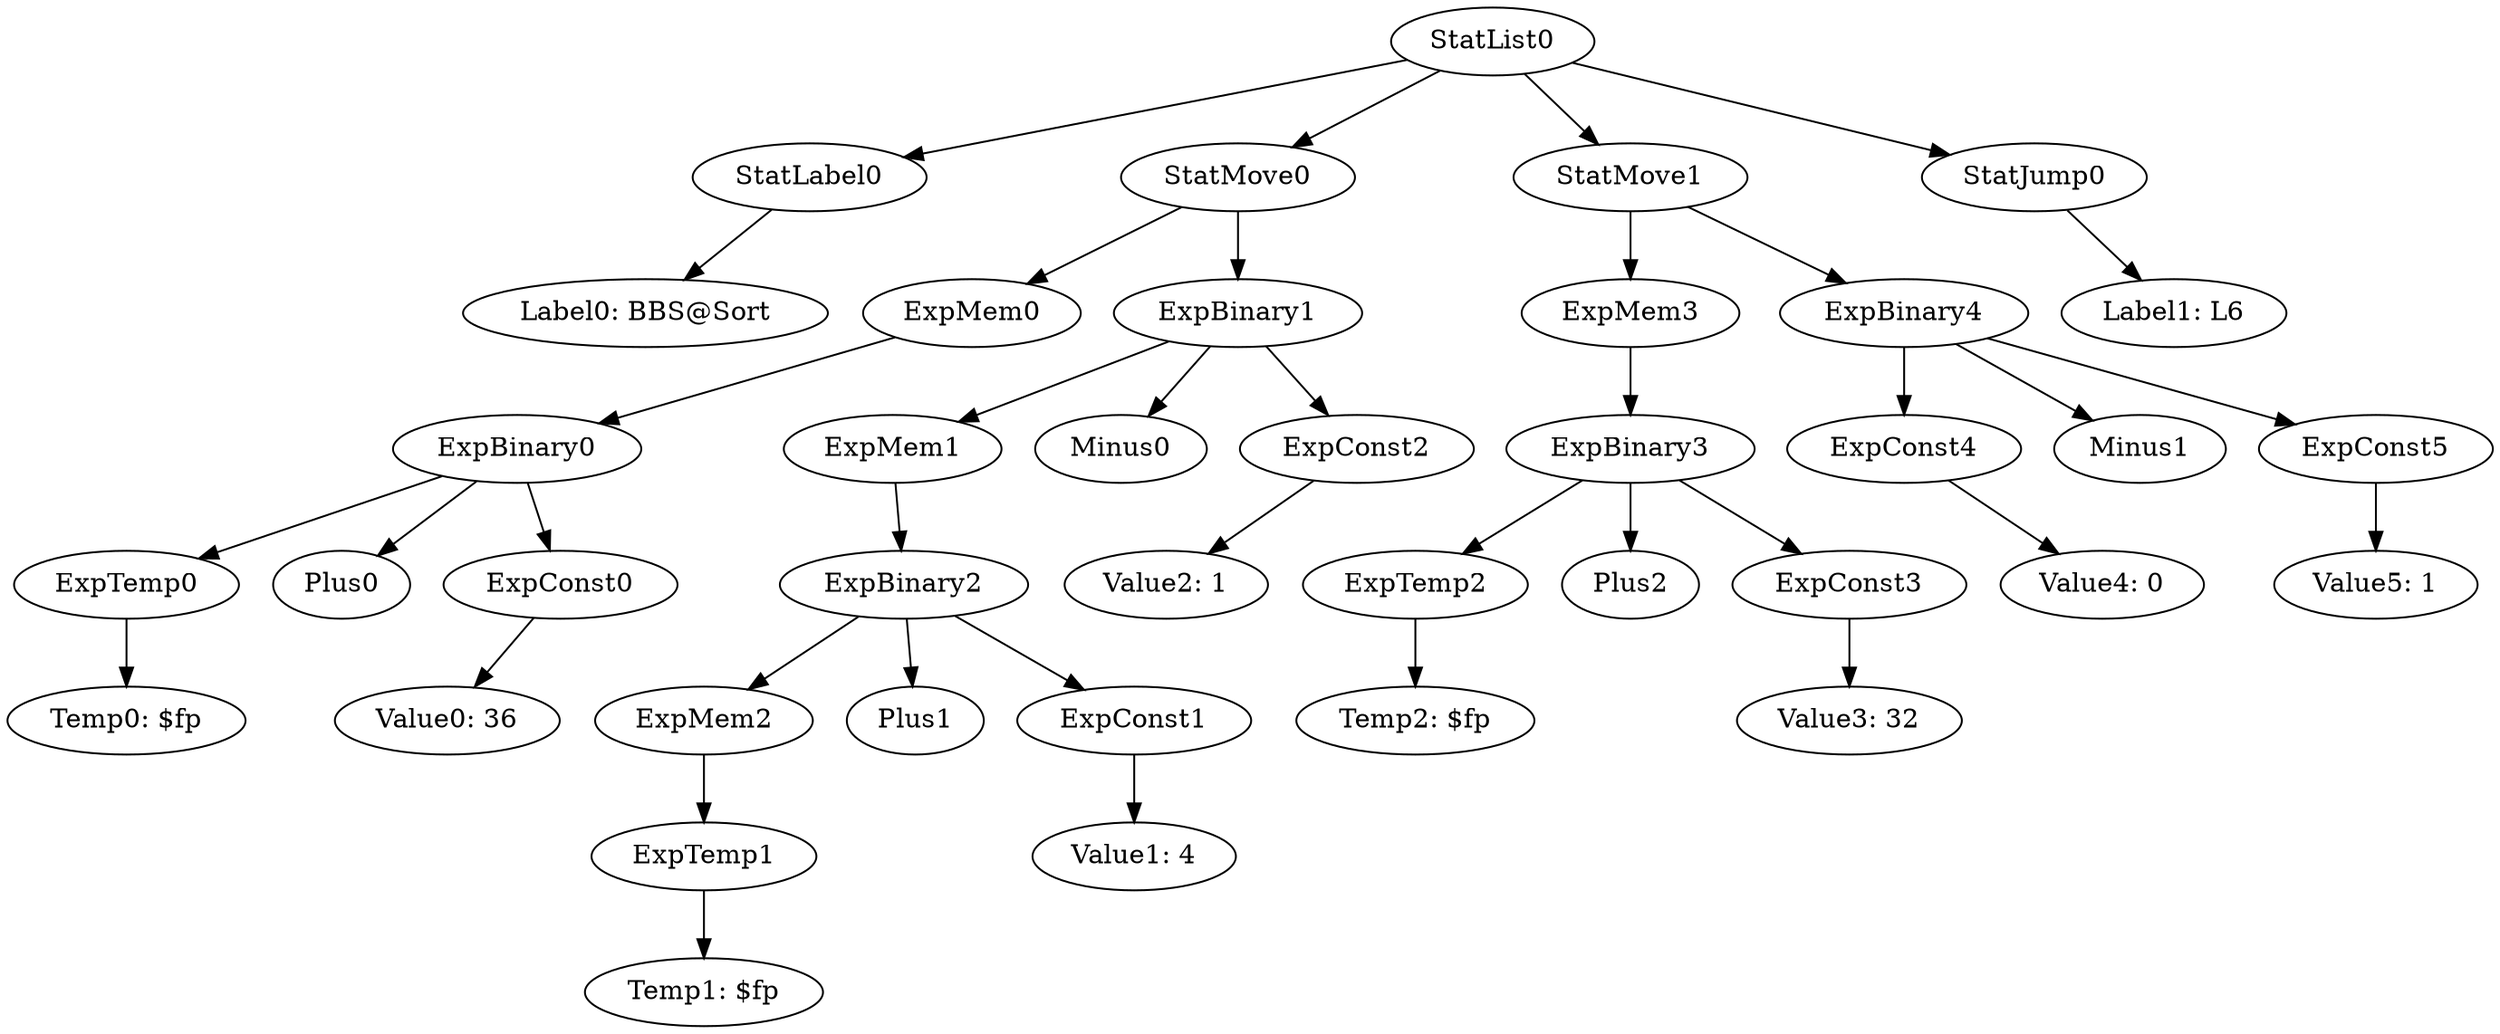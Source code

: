 digraph {
	ordering = out;
	ExpTemp1 -> "Temp1: $fp";
	StatJump0 -> "Label1: L6";
	ExpMem2 -> ExpTemp1;
	ExpTemp0 -> "Temp0: $fp";
	ExpMem0 -> ExpBinary0;
	ExpBinary1 -> ExpMem1;
	ExpBinary1 -> Minus0;
	ExpBinary1 -> ExpConst2;
	ExpMem3 -> ExpBinary3;
	ExpConst0 -> "Value0: 36";
	ExpMem1 -> ExpBinary2;
	StatLabel0 -> "Label0: BBS@Sort";
	ExpBinary3 -> ExpTemp2;
	ExpBinary3 -> Plus2;
	ExpBinary3 -> ExpConst3;
	ExpConst5 -> "Value5: 1";
	StatList0 -> StatLabel0;
	StatList0 -> StatMove0;
	StatList0 -> StatMove1;
	StatList0 -> StatJump0;
	ExpBinary2 -> ExpMem2;
	ExpBinary2 -> Plus1;
	ExpBinary2 -> ExpConst1;
	StatMove0 -> ExpMem0;
	StatMove0 -> ExpBinary1;
	ExpBinary0 -> ExpTemp0;
	ExpBinary0 -> Plus0;
	ExpBinary0 -> ExpConst0;
	ExpConst1 -> "Value1: 4";
	StatMove1 -> ExpMem3;
	StatMove1 -> ExpBinary4;
	ExpConst2 -> "Value2: 1";
	ExpConst3 -> "Value3: 32";
	ExpTemp2 -> "Temp2: $fp";
	ExpConst4 -> "Value4: 0";
	ExpBinary4 -> ExpConst4;
	ExpBinary4 -> Minus1;
	ExpBinary4 -> ExpConst5;
}

